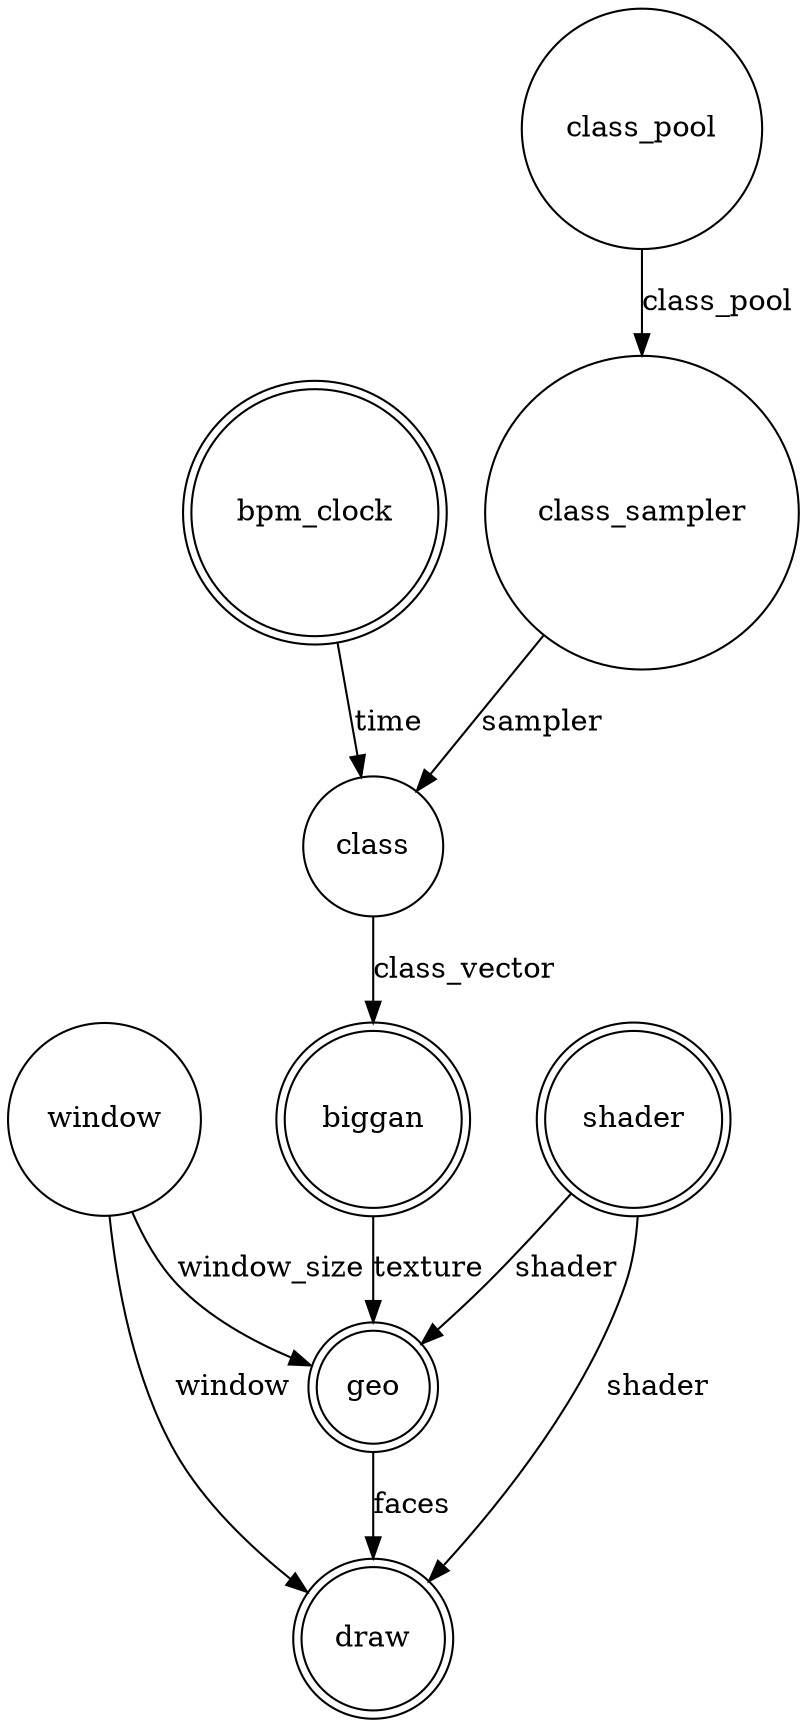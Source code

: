 digraph simple_graph {
	node [shape=circle]
	window [label=window]
	node [shape=doublecircle]
	bpm_clock [label=bpm_clock]
	node [shape=circle]
	class_pool [label=class_pool]
	node [shape=circle]
	class_sampler [label=class_sampler]
	node [shape=circle]
	class [label=class]
	node [shape=doublecircle]
	biggan [label=biggan]
	node [shape=doublecircle]
	shader [label=shader]
	node [shape=doublecircle]
	geo [label=geo]
	node [shape=doublecircle]
	draw [label=draw]
	class_pool -> class_sampler [label=class_pool]
	bpm_clock -> class [label=time]
	class_sampler -> class [label=sampler]
	class -> biggan [label=class_vector]
	shader -> geo [label=shader]
	biggan -> geo [label=texture]
	window -> geo [label=window_size]
	geo -> draw [label=faces]
	shader -> draw [label=shader]
	window -> draw [label=window]
}
